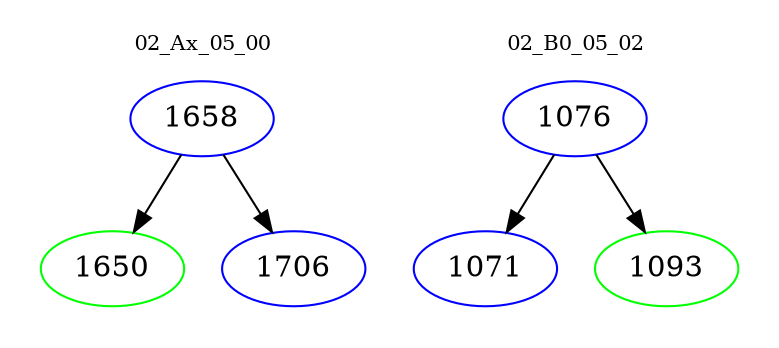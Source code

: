 digraph{
subgraph cluster_0 {
color = white
label = "02_Ax_05_00";
fontsize=10;
T0_1658 [label="1658", color="blue"]
T0_1658 -> T0_1650 [color="black"]
T0_1650 [label="1650", color="green"]
T0_1658 -> T0_1706 [color="black"]
T0_1706 [label="1706", color="blue"]
}
subgraph cluster_1 {
color = white
label = "02_B0_05_02";
fontsize=10;
T1_1076 [label="1076", color="blue"]
T1_1076 -> T1_1071 [color="black"]
T1_1071 [label="1071", color="blue"]
T1_1076 -> T1_1093 [color="black"]
T1_1093 [label="1093", color="green"]
}
}
